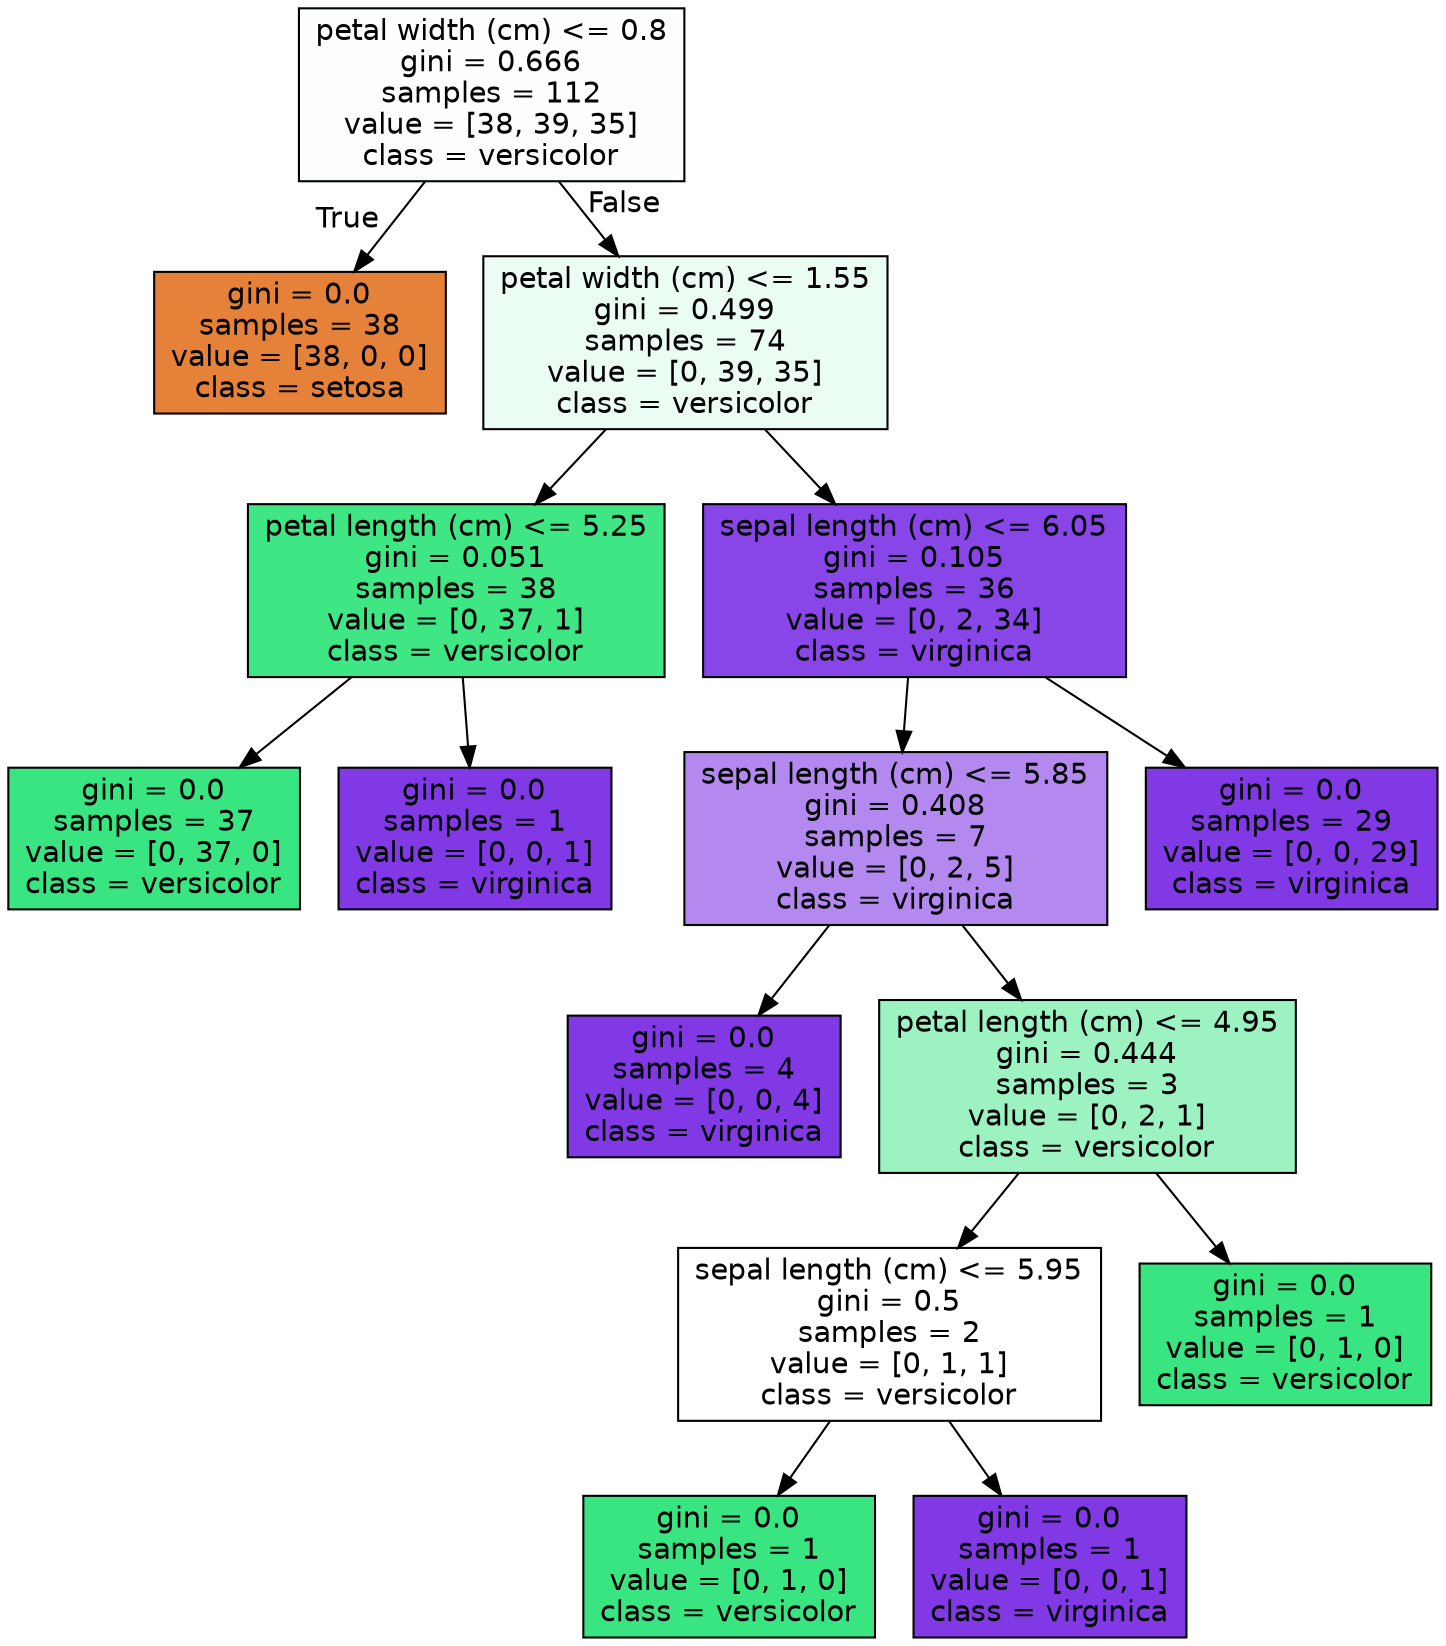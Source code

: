 digraph Tree {
node [shape=box, style="filled", color="black", fontname="helvetica"] ;
edge [fontname="helvetica"] ;
0 [label="petal width (cm) <= 0.8\ngini = 0.666\nsamples = 112\nvalue = [38, 39, 35]\nclass = versicolor", fillcolor="#fcfffd"] ;
1 [label="gini = 0.0\nsamples = 38\nvalue = [38, 0, 0]\nclass = setosa", fillcolor="#e58139"] ;
0 -> 1 [labeldistance=2.5, labelangle=45, headlabel="True"] ;
2 [label="petal width (cm) <= 1.55\ngini = 0.499\nsamples = 74\nvalue = [0, 39, 35]\nclass = versicolor", fillcolor="#ebfcf2"] ;
0 -> 2 [labeldistance=2.5, labelangle=-45, headlabel="False"] ;
3 [label="petal length (cm) <= 5.25\ngini = 0.051\nsamples = 38\nvalue = [0, 37, 1]\nclass = versicolor", fillcolor="#3ee684"] ;
2 -> 3 ;
4 [label="gini = 0.0\nsamples = 37\nvalue = [0, 37, 0]\nclass = versicolor", fillcolor="#39e581"] ;
3 -> 4 ;
5 [label="gini = 0.0\nsamples = 1\nvalue = [0, 0, 1]\nclass = virginica", fillcolor="#8139e5"] ;
3 -> 5 ;
6 [label="sepal length (cm) <= 6.05\ngini = 0.105\nsamples = 36\nvalue = [0, 2, 34]\nclass = virginica", fillcolor="#8845e7"] ;
2 -> 6 ;
7 [label="sepal length (cm) <= 5.85\ngini = 0.408\nsamples = 7\nvalue = [0, 2, 5]\nclass = virginica", fillcolor="#b388ef"] ;
6 -> 7 ;
8 [label="gini = 0.0\nsamples = 4\nvalue = [0, 0, 4]\nclass = virginica", fillcolor="#8139e5"] ;
7 -> 8 ;
9 [label="petal length (cm) <= 4.95\ngini = 0.444\nsamples = 3\nvalue = [0, 2, 1]\nclass = versicolor", fillcolor="#9cf2c0"] ;
7 -> 9 ;
10 [label="sepal length (cm) <= 5.95\ngini = 0.5\nsamples = 2\nvalue = [0, 1, 1]\nclass = versicolor", fillcolor="#ffffff"] ;
9 -> 10 ;
11 [label="gini = 0.0\nsamples = 1\nvalue = [0, 1, 0]\nclass = versicolor", fillcolor="#39e581"] ;
10 -> 11 ;
12 [label="gini = 0.0\nsamples = 1\nvalue = [0, 0, 1]\nclass = virginica", fillcolor="#8139e5"] ;
10 -> 12 ;
13 [label="gini = 0.0\nsamples = 1\nvalue = [0, 1, 0]\nclass = versicolor", fillcolor="#39e581"] ;
9 -> 13 ;
14 [label="gini = 0.0\nsamples = 29\nvalue = [0, 0, 29]\nclass = virginica", fillcolor="#8139e5"] ;
6 -> 14 ;
}